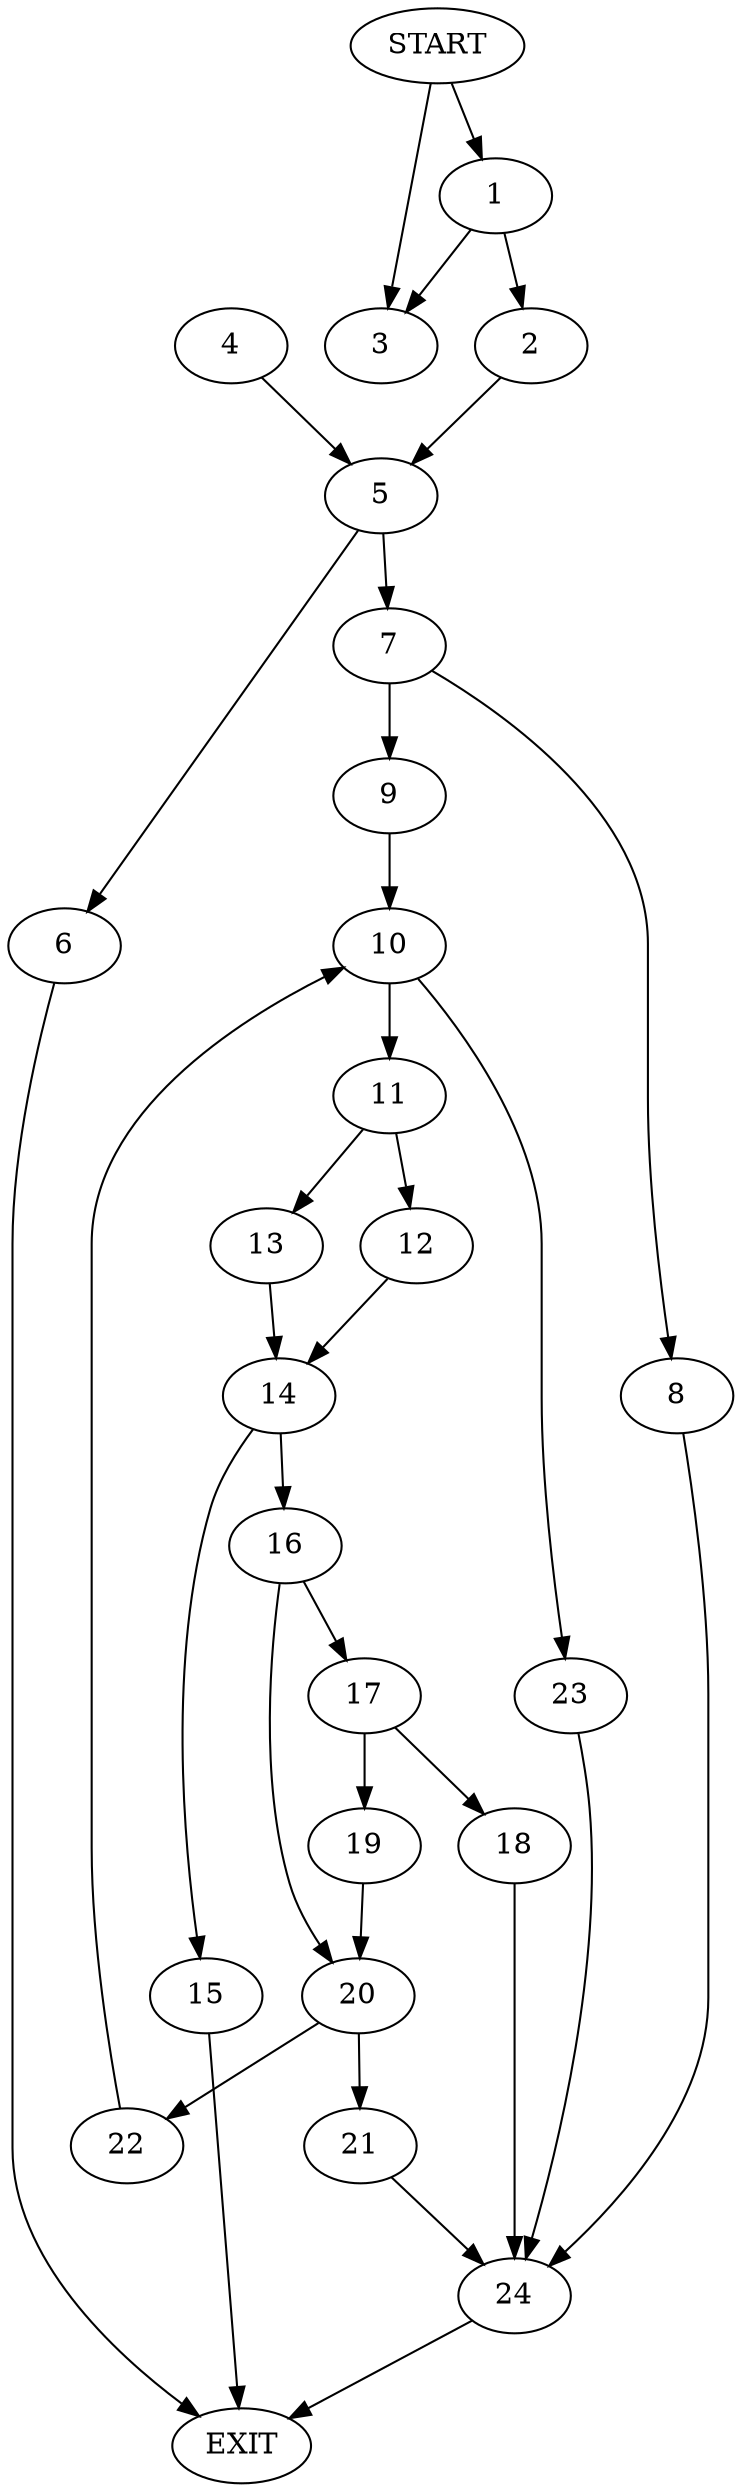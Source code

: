 digraph { 
0 [label="START"];
1;
2;
3;
4;
5;
6;
7;
8;
9;
10;
11;
12;
13;
14;
15;
16;
17;
18;
19;
20;
21;
22;
23;
24;
25[label="EXIT"];
0 -> 1;
0 -> 3;
1 -> 2;
1 -> 3;
2 -> 5;
4 -> 5;
5 -> 6;
5 -> 7;
6 -> 25;
7 -> 8;
7 -> 9;
8 -> 24;
9 -> 10;
10 -> 11;
10 -> 23;
11 -> 12;
11 -> 13;
12 -> 14;
13 -> 14;
14 -> 15;
14 -> 16;
15 -> 25;
16 -> 17;
16 -> 20;
17 -> 18;
17 -> 19;
18 -> 24;
19 -> 20;
20 -> 21;
20 -> 22;
21 -> 24;
22 -> 10;
23 -> 24;
24 -> 25;
}
